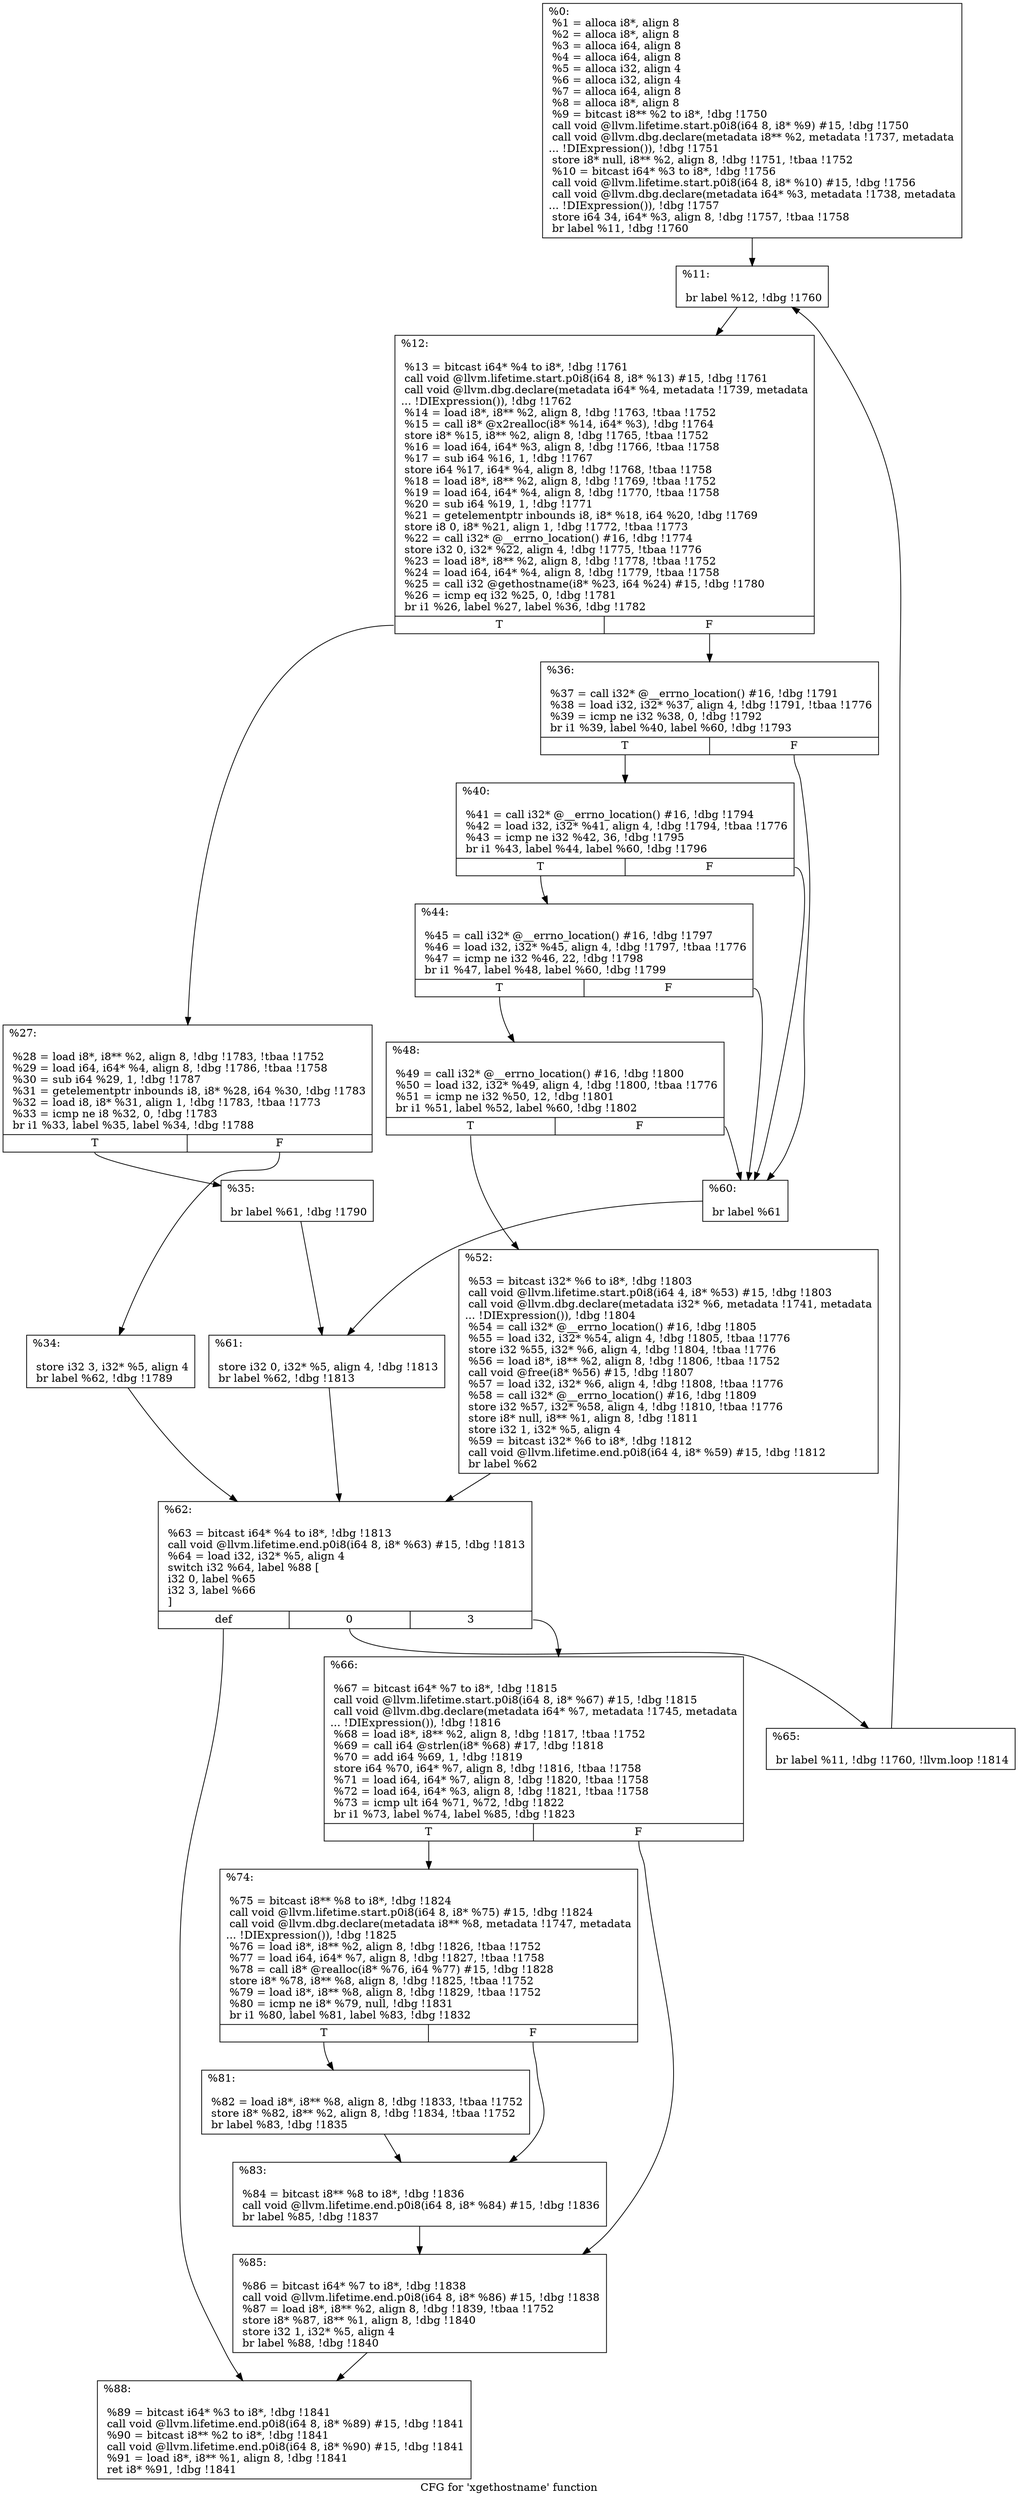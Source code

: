digraph "CFG for 'xgethostname' function" {
	label="CFG for 'xgethostname' function";

	Node0x1c5a020 [shape=record,label="{%0:\l  %1 = alloca i8*, align 8\l  %2 = alloca i8*, align 8\l  %3 = alloca i64, align 8\l  %4 = alloca i64, align 8\l  %5 = alloca i32, align 4\l  %6 = alloca i32, align 4\l  %7 = alloca i64, align 8\l  %8 = alloca i8*, align 8\l  %9 = bitcast i8** %2 to i8*, !dbg !1750\l  call void @llvm.lifetime.start.p0i8(i64 8, i8* %9) #15, !dbg !1750\l  call void @llvm.dbg.declare(metadata i8** %2, metadata !1737, metadata\l... !DIExpression()), !dbg !1751\l  store i8* null, i8** %2, align 8, !dbg !1751, !tbaa !1752\l  %10 = bitcast i64* %3 to i8*, !dbg !1756\l  call void @llvm.lifetime.start.p0i8(i64 8, i8* %10) #15, !dbg !1756\l  call void @llvm.dbg.declare(metadata i64* %3, metadata !1738, metadata\l... !DIExpression()), !dbg !1757\l  store i64 34, i64* %3, align 8, !dbg !1757, !tbaa !1758\l  br label %11, !dbg !1760\l}"];
	Node0x1c5a020 -> Node0x1c5ae60;
	Node0x1c5ae60 [shape=record,label="{%11:\l\l  br label %12, !dbg !1760\l}"];
	Node0x1c5ae60 -> Node0x1c5aeb0;
	Node0x1c5aeb0 [shape=record,label="{%12:\l\l  %13 = bitcast i64* %4 to i8*, !dbg !1761\l  call void @llvm.lifetime.start.p0i8(i64 8, i8* %13) #15, !dbg !1761\l  call void @llvm.dbg.declare(metadata i64* %4, metadata !1739, metadata\l... !DIExpression()), !dbg !1762\l  %14 = load i8*, i8** %2, align 8, !dbg !1763, !tbaa !1752\l  %15 = call i8* @x2realloc(i8* %14, i64* %3), !dbg !1764\l  store i8* %15, i8** %2, align 8, !dbg !1765, !tbaa !1752\l  %16 = load i64, i64* %3, align 8, !dbg !1766, !tbaa !1758\l  %17 = sub i64 %16, 1, !dbg !1767\l  store i64 %17, i64* %4, align 8, !dbg !1768, !tbaa !1758\l  %18 = load i8*, i8** %2, align 8, !dbg !1769, !tbaa !1752\l  %19 = load i64, i64* %4, align 8, !dbg !1770, !tbaa !1758\l  %20 = sub i64 %19, 1, !dbg !1771\l  %21 = getelementptr inbounds i8, i8* %18, i64 %20, !dbg !1769\l  store i8 0, i8* %21, align 1, !dbg !1772, !tbaa !1773\l  %22 = call i32* @__errno_location() #16, !dbg !1774\l  store i32 0, i32* %22, align 4, !dbg !1775, !tbaa !1776\l  %23 = load i8*, i8** %2, align 8, !dbg !1778, !tbaa !1752\l  %24 = load i64, i64* %4, align 8, !dbg !1779, !tbaa !1758\l  %25 = call i32 @gethostname(i8* %23, i64 %24) #15, !dbg !1780\l  %26 = icmp eq i32 %25, 0, !dbg !1781\l  br i1 %26, label %27, label %36, !dbg !1782\l|{<s0>T|<s1>F}}"];
	Node0x1c5aeb0:s0 -> Node0x1c5af00;
	Node0x1c5aeb0:s1 -> Node0x1c5aff0;
	Node0x1c5af00 [shape=record,label="{%27:\l\l  %28 = load i8*, i8** %2, align 8, !dbg !1783, !tbaa !1752\l  %29 = load i64, i64* %4, align 8, !dbg !1786, !tbaa !1758\l  %30 = sub i64 %29, 1, !dbg !1787\l  %31 = getelementptr inbounds i8, i8* %28, i64 %30, !dbg !1783\l  %32 = load i8, i8* %31, align 1, !dbg !1783, !tbaa !1773\l  %33 = icmp ne i8 %32, 0, !dbg !1783\l  br i1 %33, label %35, label %34, !dbg !1788\l|{<s0>T|<s1>F}}"];
	Node0x1c5af00:s0 -> Node0x1c5afa0;
	Node0x1c5af00:s1 -> Node0x1c5af50;
	Node0x1c5af50 [shape=record,label="{%34:\l\l  store i32 3, i32* %5, align 4\l  br label %62, !dbg !1789\l}"];
	Node0x1c5af50 -> Node0x1c5b220;
	Node0x1c5afa0 [shape=record,label="{%35:\l\l  br label %61, !dbg !1790\l}"];
	Node0x1c5afa0 -> Node0x1c5b1d0;
	Node0x1c5aff0 [shape=record,label="{%36:\l\l  %37 = call i32* @__errno_location() #16, !dbg !1791\l  %38 = load i32, i32* %37, align 4, !dbg !1791, !tbaa !1776\l  %39 = icmp ne i32 %38, 0, !dbg !1792\l  br i1 %39, label %40, label %60, !dbg !1793\l|{<s0>T|<s1>F}}"];
	Node0x1c5aff0:s0 -> Node0x1c5b040;
	Node0x1c5aff0:s1 -> Node0x1c5b180;
	Node0x1c5b040 [shape=record,label="{%40:\l\l  %41 = call i32* @__errno_location() #16, !dbg !1794\l  %42 = load i32, i32* %41, align 4, !dbg !1794, !tbaa !1776\l  %43 = icmp ne i32 %42, 36, !dbg !1795\l  br i1 %43, label %44, label %60, !dbg !1796\l|{<s0>T|<s1>F}}"];
	Node0x1c5b040:s0 -> Node0x1c5b090;
	Node0x1c5b040:s1 -> Node0x1c5b180;
	Node0x1c5b090 [shape=record,label="{%44:\l\l  %45 = call i32* @__errno_location() #16, !dbg !1797\l  %46 = load i32, i32* %45, align 4, !dbg !1797, !tbaa !1776\l  %47 = icmp ne i32 %46, 22, !dbg !1798\l  br i1 %47, label %48, label %60, !dbg !1799\l|{<s0>T|<s1>F}}"];
	Node0x1c5b090:s0 -> Node0x1c5b0e0;
	Node0x1c5b090:s1 -> Node0x1c5b180;
	Node0x1c5b0e0 [shape=record,label="{%48:\l\l  %49 = call i32* @__errno_location() #16, !dbg !1800\l  %50 = load i32, i32* %49, align 4, !dbg !1800, !tbaa !1776\l  %51 = icmp ne i32 %50, 12, !dbg !1801\l  br i1 %51, label %52, label %60, !dbg !1802\l|{<s0>T|<s1>F}}"];
	Node0x1c5b0e0:s0 -> Node0x1c5b130;
	Node0x1c5b0e0:s1 -> Node0x1c5b180;
	Node0x1c5b130 [shape=record,label="{%52:\l\l  %53 = bitcast i32* %6 to i8*, !dbg !1803\l  call void @llvm.lifetime.start.p0i8(i64 4, i8* %53) #15, !dbg !1803\l  call void @llvm.dbg.declare(metadata i32* %6, metadata !1741, metadata\l... !DIExpression()), !dbg !1804\l  %54 = call i32* @__errno_location() #16, !dbg !1805\l  %55 = load i32, i32* %54, align 4, !dbg !1805, !tbaa !1776\l  store i32 %55, i32* %6, align 4, !dbg !1804, !tbaa !1776\l  %56 = load i8*, i8** %2, align 8, !dbg !1806, !tbaa !1752\l  call void @free(i8* %56) #15, !dbg !1807\l  %57 = load i32, i32* %6, align 4, !dbg !1808, !tbaa !1776\l  %58 = call i32* @__errno_location() #16, !dbg !1809\l  store i32 %57, i32* %58, align 4, !dbg !1810, !tbaa !1776\l  store i8* null, i8** %1, align 8, !dbg !1811\l  store i32 1, i32* %5, align 4\l  %59 = bitcast i32* %6 to i8*, !dbg !1812\l  call void @llvm.lifetime.end.p0i8(i64 4, i8* %59) #15, !dbg !1812\l  br label %62\l}"];
	Node0x1c5b130 -> Node0x1c5b220;
	Node0x1c5b180 [shape=record,label="{%60:\l\l  br label %61\l}"];
	Node0x1c5b180 -> Node0x1c5b1d0;
	Node0x1c5b1d0 [shape=record,label="{%61:\l\l  store i32 0, i32* %5, align 4, !dbg !1813\l  br label %62, !dbg !1813\l}"];
	Node0x1c5b1d0 -> Node0x1c5b220;
	Node0x1c5b220 [shape=record,label="{%62:\l\l  %63 = bitcast i64* %4 to i8*, !dbg !1813\l  call void @llvm.lifetime.end.p0i8(i64 8, i8* %63) #15, !dbg !1813\l  %64 = load i32, i32* %5, align 4\l  switch i32 %64, label %88 [\l    i32 0, label %65\l    i32 3, label %66\l  ]\l|{<s0>def|<s1>0|<s2>3}}"];
	Node0x1c5b220:s0 -> Node0x1c5b450;
	Node0x1c5b220:s1 -> Node0x1c5b270;
	Node0x1c5b220:s2 -> Node0x1c5b2c0;
	Node0x1c5b270 [shape=record,label="{%65:\l\l  br label %11, !dbg !1760, !llvm.loop !1814\l}"];
	Node0x1c5b270 -> Node0x1c5ae60;
	Node0x1c5b2c0 [shape=record,label="{%66:\l\l  %67 = bitcast i64* %7 to i8*, !dbg !1815\l  call void @llvm.lifetime.start.p0i8(i64 8, i8* %67) #15, !dbg !1815\l  call void @llvm.dbg.declare(metadata i64* %7, metadata !1745, metadata\l... !DIExpression()), !dbg !1816\l  %68 = load i8*, i8** %2, align 8, !dbg !1817, !tbaa !1752\l  %69 = call i64 @strlen(i8* %68) #17, !dbg !1818\l  %70 = add i64 %69, 1, !dbg !1819\l  store i64 %70, i64* %7, align 8, !dbg !1816, !tbaa !1758\l  %71 = load i64, i64* %7, align 8, !dbg !1820, !tbaa !1758\l  %72 = load i64, i64* %3, align 8, !dbg !1821, !tbaa !1758\l  %73 = icmp ult i64 %71, %72, !dbg !1822\l  br i1 %73, label %74, label %85, !dbg !1823\l|{<s0>T|<s1>F}}"];
	Node0x1c5b2c0:s0 -> Node0x1c5b310;
	Node0x1c5b2c0:s1 -> Node0x1c5b400;
	Node0x1c5b310 [shape=record,label="{%74:\l\l  %75 = bitcast i8** %8 to i8*, !dbg !1824\l  call void @llvm.lifetime.start.p0i8(i64 8, i8* %75) #15, !dbg !1824\l  call void @llvm.dbg.declare(metadata i8** %8, metadata !1747, metadata\l... !DIExpression()), !dbg !1825\l  %76 = load i8*, i8** %2, align 8, !dbg !1826, !tbaa !1752\l  %77 = load i64, i64* %7, align 8, !dbg !1827, !tbaa !1758\l  %78 = call i8* @realloc(i8* %76, i64 %77) #15, !dbg !1828\l  store i8* %78, i8** %8, align 8, !dbg !1825, !tbaa !1752\l  %79 = load i8*, i8** %8, align 8, !dbg !1829, !tbaa !1752\l  %80 = icmp ne i8* %79, null, !dbg !1831\l  br i1 %80, label %81, label %83, !dbg !1832\l|{<s0>T|<s1>F}}"];
	Node0x1c5b310:s0 -> Node0x1c5b360;
	Node0x1c5b310:s1 -> Node0x1c5b3b0;
	Node0x1c5b360 [shape=record,label="{%81:\l\l  %82 = load i8*, i8** %8, align 8, !dbg !1833, !tbaa !1752\l  store i8* %82, i8** %2, align 8, !dbg !1834, !tbaa !1752\l  br label %83, !dbg !1835\l}"];
	Node0x1c5b360 -> Node0x1c5b3b0;
	Node0x1c5b3b0 [shape=record,label="{%83:\l\l  %84 = bitcast i8** %8 to i8*, !dbg !1836\l  call void @llvm.lifetime.end.p0i8(i64 8, i8* %84) #15, !dbg !1836\l  br label %85, !dbg !1837\l}"];
	Node0x1c5b3b0 -> Node0x1c5b400;
	Node0x1c5b400 [shape=record,label="{%85:\l\l  %86 = bitcast i64* %7 to i8*, !dbg !1838\l  call void @llvm.lifetime.end.p0i8(i64 8, i8* %86) #15, !dbg !1838\l  %87 = load i8*, i8** %2, align 8, !dbg !1839, !tbaa !1752\l  store i8* %87, i8** %1, align 8, !dbg !1840\l  store i32 1, i32* %5, align 4\l  br label %88, !dbg !1840\l}"];
	Node0x1c5b400 -> Node0x1c5b450;
	Node0x1c5b450 [shape=record,label="{%88:\l\l  %89 = bitcast i64* %3 to i8*, !dbg !1841\l  call void @llvm.lifetime.end.p0i8(i64 8, i8* %89) #15, !dbg !1841\l  %90 = bitcast i8** %2 to i8*, !dbg !1841\l  call void @llvm.lifetime.end.p0i8(i64 8, i8* %90) #15, !dbg !1841\l  %91 = load i8*, i8** %1, align 8, !dbg !1841\l  ret i8* %91, !dbg !1841\l}"];
}
